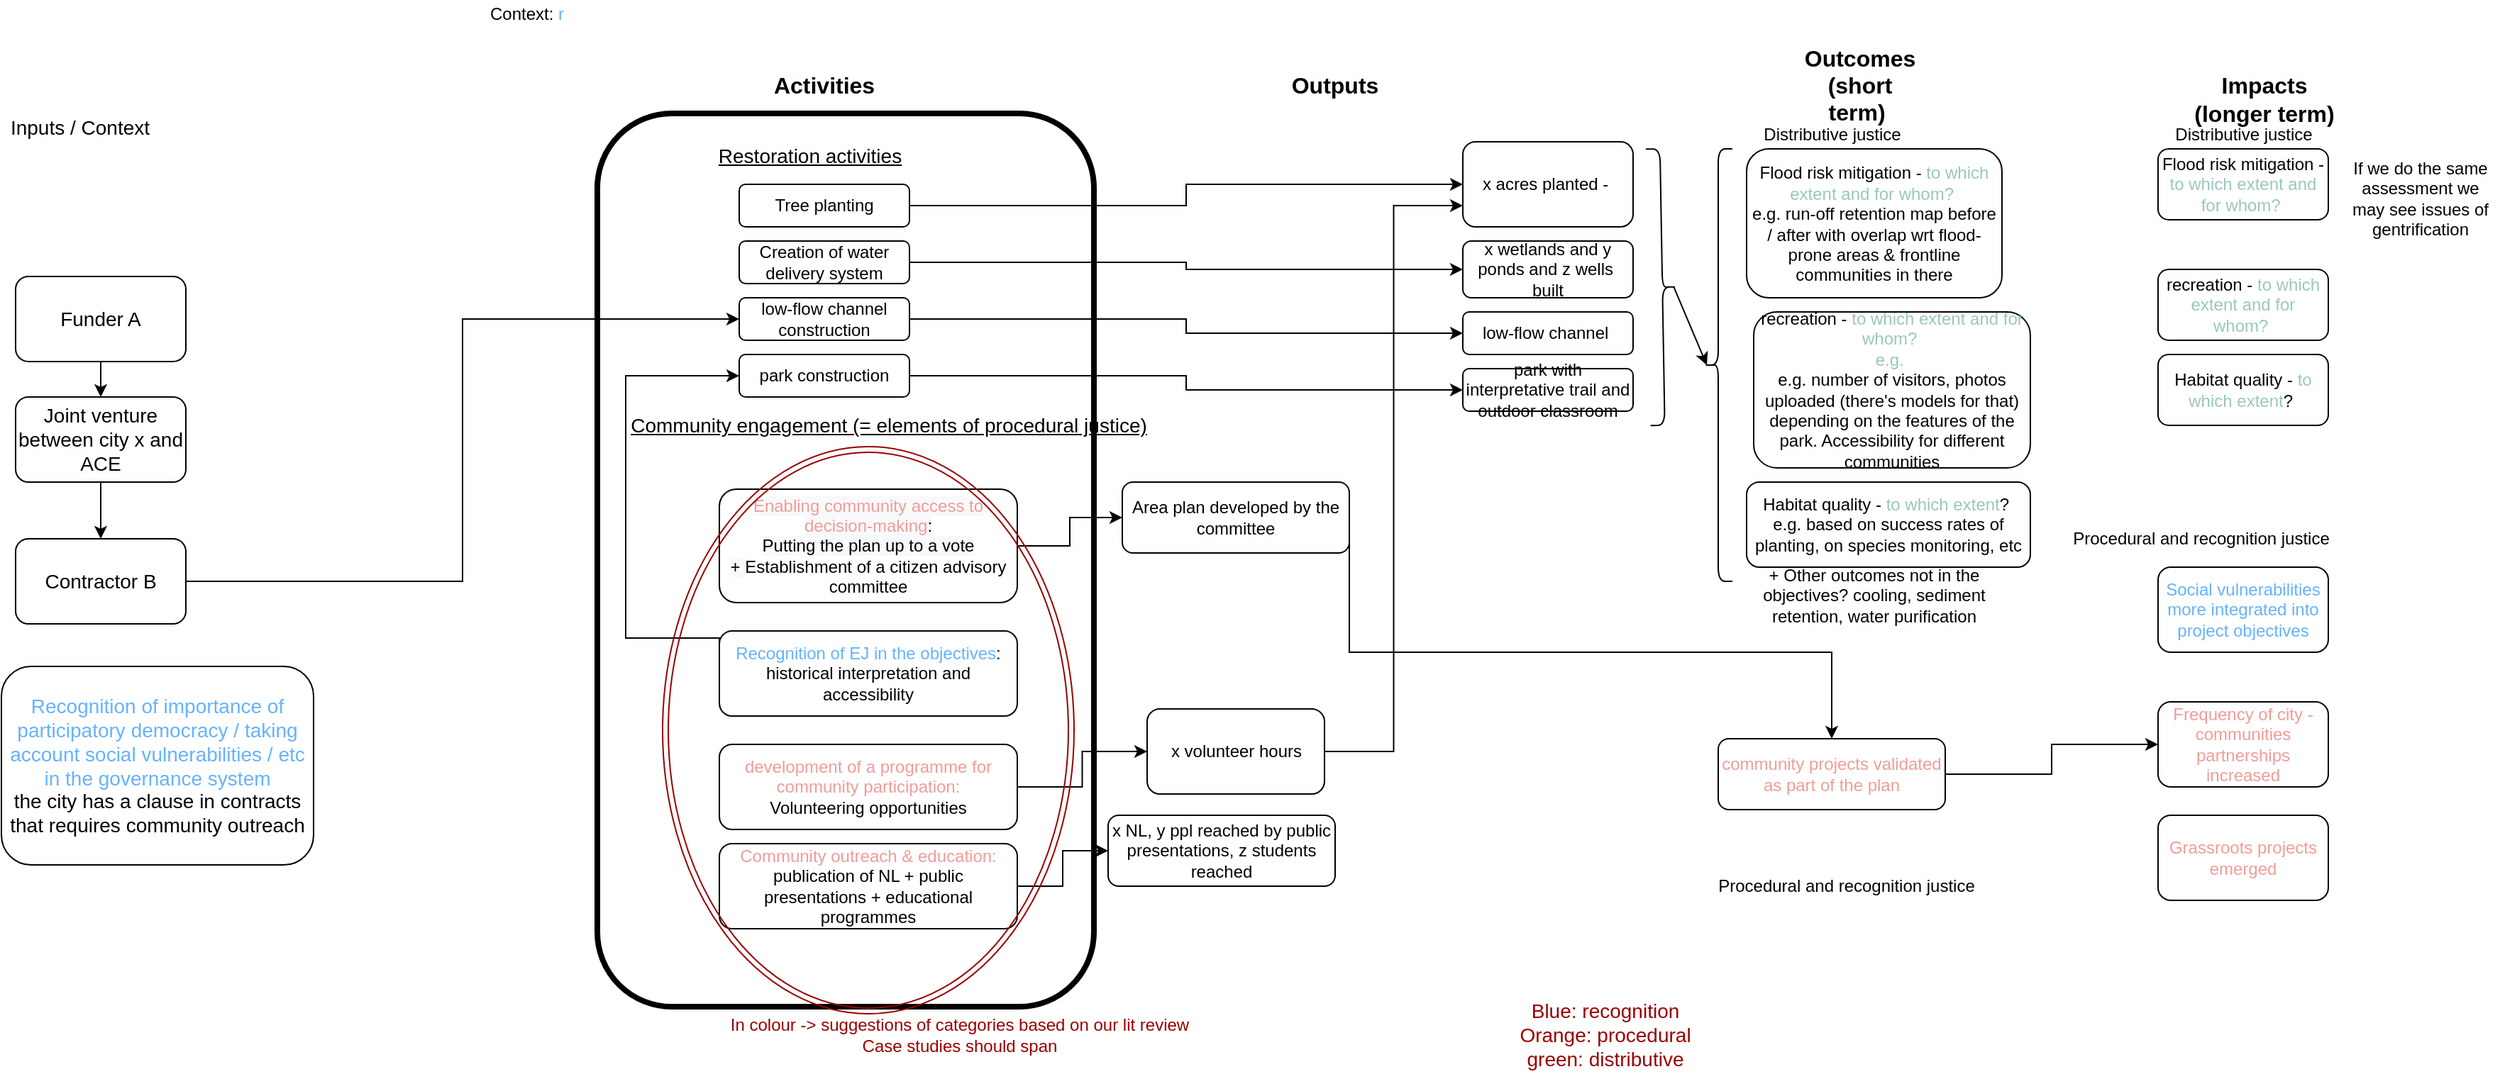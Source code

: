 <mxfile version="13.6.6" type="github">
  <diagram id="vgA6iTGPaxQfXKOa6rfH" name="Page-1">
    <mxGraphModel dx="1576" dy="968" grid="1" gridSize="10" guides="1" tooltips="1" connect="1" arrows="1" fold="1" page="1" pageScale="1" pageWidth="1654" pageHeight="2336" math="0" shadow="0">
      <root>
        <mxCell id="0" />
        <mxCell id="1" parent="0" />
        <mxCell id="vsAwOf1phoWgkUj9JQo5-4" value="" style="rounded=1;whiteSpace=wrap;html=1;fontSize=16;fillColor=none;strokeWidth=4;" vertex="1" parent="1">
          <mxGeometry x="530" y="110" width="350" height="630" as="geometry" />
        </mxCell>
        <mxCell id="OVi4SH4In0DBITWxW0jp-1" value="Activities" style="text;html=1;strokeColor=none;fillColor=none;align=center;verticalAlign=middle;whiteSpace=wrap;rounded=0;fontSize=16;fontStyle=1" parent="1" vertex="1">
          <mxGeometry x="670" y="80" width="40" height="20" as="geometry" />
        </mxCell>
        <mxCell id="OVi4SH4In0DBITWxW0jp-23" style="edgeStyle=orthogonalEdgeStyle;rounded=0;orthogonalLoop=1;jettySize=auto;html=1;exitX=1;exitY=0.5;exitDx=0;exitDy=0;" parent="1" source="OVi4SH4In0DBITWxW0jp-2" target="OVi4SH4In0DBITWxW0jp-16" edge="1">
          <mxGeometry relative="1" as="geometry" />
        </mxCell>
        <mxCell id="OVi4SH4In0DBITWxW0jp-2" value="Tree planting" style="rounded=1;whiteSpace=wrap;html=1;" parent="1" vertex="1">
          <mxGeometry x="630" y="160" width="120" height="30" as="geometry" />
        </mxCell>
        <mxCell id="OVi4SH4In0DBITWxW0jp-3" value="&lt;font style=&quot;font-size: 14px&quot;&gt;&lt;u&gt;Restoration activities&lt;/u&gt;&lt;/font&gt;" style="text;html=1;strokeColor=none;fillColor=none;align=center;verticalAlign=middle;whiteSpace=wrap;rounded=0;" parent="1" vertex="1">
          <mxGeometry x="610" y="130" width="140" height="20" as="geometry" />
        </mxCell>
        <mxCell id="OVi4SH4In0DBITWxW0jp-38" style="edgeStyle=orthogonalEdgeStyle;rounded=0;orthogonalLoop=1;jettySize=auto;html=1;exitX=1;exitY=0.5;exitDx=0;exitDy=0;entryX=0;entryY=0.5;entryDx=0;entryDy=0;" parent="1" source="OVi4SH4In0DBITWxW0jp-4" target="OVi4SH4In0DBITWxW0jp-17" edge="1">
          <mxGeometry relative="1" as="geometry" />
        </mxCell>
        <mxCell id="OVi4SH4In0DBITWxW0jp-4" value="Creation of water delivery system" style="rounded=1;whiteSpace=wrap;html=1;" parent="1" vertex="1">
          <mxGeometry x="630" y="200" width="120" height="30" as="geometry" />
        </mxCell>
        <mxCell id="OVi4SH4In0DBITWxW0jp-36" style="edgeStyle=orthogonalEdgeStyle;rounded=0;orthogonalLoop=1;jettySize=auto;html=1;exitX=1;exitY=0.5;exitDx=0;exitDy=0;entryX=0;entryY=0.5;entryDx=0;entryDy=0;" parent="1" source="OVi4SH4In0DBITWxW0jp-5" target="OVi4SH4In0DBITWxW0jp-18" edge="1">
          <mxGeometry relative="1" as="geometry" />
        </mxCell>
        <mxCell id="OVi4SH4In0DBITWxW0jp-5" value="low-flow channel construction" style="rounded=1;whiteSpace=wrap;html=1;" parent="1" vertex="1">
          <mxGeometry x="630" y="240" width="120" height="30" as="geometry" />
        </mxCell>
        <mxCell id="OVi4SH4In0DBITWxW0jp-34" style="edgeStyle=orthogonalEdgeStyle;rounded=0;orthogonalLoop=1;jettySize=auto;html=1;exitX=1;exitY=0.5;exitDx=0;exitDy=0;" parent="1" source="OVi4SH4In0DBITWxW0jp-6" target="OVi4SH4In0DBITWxW0jp-19" edge="1">
          <mxGeometry relative="1" as="geometry" />
        </mxCell>
        <mxCell id="OVi4SH4In0DBITWxW0jp-6" value="park construction" style="rounded=1;whiteSpace=wrap;html=1;" parent="1" vertex="1">
          <mxGeometry x="630" y="280" width="120" height="30" as="geometry" />
        </mxCell>
        <mxCell id="OVi4SH4In0DBITWxW0jp-7" value="Community engagement (= elements of procedural justice)" style="text;html=1;align=center;verticalAlign=middle;resizable=0;points=[];autosize=1;fontSize=14;fontStyle=4" parent="1" vertex="1">
          <mxGeometry x="545" y="320" width="380" height="20" as="geometry" />
        </mxCell>
        <mxCell id="OVi4SH4In0DBITWxW0jp-25" style="edgeStyle=orthogonalEdgeStyle;rounded=0;orthogonalLoop=1;jettySize=auto;html=1;exitX=1;exitY=0.5;exitDx=0;exitDy=0;entryX=0;entryY=0.5;entryDx=0;entryDy=0;" parent="1" source="OVi4SH4In0DBITWxW0jp-10" target="OVi4SH4In0DBITWxW0jp-20" edge="1">
          <mxGeometry relative="1" as="geometry" />
        </mxCell>
        <mxCell id="OVi4SH4In0DBITWxW0jp-10" value="&lt;span style=&quot;font-family: &amp;#34;helvetica&amp;#34; ; font-size: 12px ; font-style: normal ; font-weight: 400 ; letter-spacing: normal ; text-align: center ; text-indent: 0px ; text-transform: none ; word-spacing: 0px ; background-color: rgb(248 , 249 , 250) ; display: inline ; float: none&quot;&gt;&lt;font color=&quot;#f19c99&quot;&gt;Enabling community access to decision-making&lt;/font&gt;&lt;/span&gt;&lt;span style=&quot;color: rgb(0 , 0 , 0) ; font-family: &amp;#34;helvetica&amp;#34; ; font-size: 12px ; font-style: normal ; font-weight: 400 ; letter-spacing: normal ; text-align: center ; text-indent: 0px ; text-transform: none ; word-spacing: 0px ; background-color: rgb(248 , 249 , 250) ; display: inline ; float: none&quot;&gt;: &lt;br&gt;Putting the plan up to a vote +&amp;nbsp;&lt;/span&gt;Establishment of a citizen advisory committee" style="rounded=1;whiteSpace=wrap;html=1;" parent="1" vertex="1">
          <mxGeometry x="616" y="375" width="210" height="80" as="geometry" />
        </mxCell>
        <mxCell id="OVi4SH4In0DBITWxW0jp-31" style="edgeStyle=orthogonalEdgeStyle;rounded=0;orthogonalLoop=1;jettySize=auto;html=1;exitX=0;exitY=0.5;exitDx=0;exitDy=0;entryX=0;entryY=0.5;entryDx=0;entryDy=0;" parent="1" source="OVi4SH4In0DBITWxW0jp-11" target="OVi4SH4In0DBITWxW0jp-6" edge="1">
          <mxGeometry relative="1" as="geometry">
            <Array as="points">
              <mxPoint x="616" y="480" />
              <mxPoint x="550" y="480" />
              <mxPoint x="550" y="295" />
            </Array>
          </mxGeometry>
        </mxCell>
        <mxCell id="OVi4SH4In0DBITWxW0jp-11" value="&lt;font color=&quot;#66b2ff&quot;&gt;Recognition of EJ in the objectives&lt;/font&gt;: historical interpretation and accessibility" style="rounded=1;whiteSpace=wrap;html=1;" parent="1" vertex="1">
          <mxGeometry x="616" y="475" width="210" height="60" as="geometry" />
        </mxCell>
        <mxCell id="OVi4SH4In0DBITWxW0jp-30" style="edgeStyle=orthogonalEdgeStyle;rounded=0;orthogonalLoop=1;jettySize=auto;html=1;exitX=1;exitY=0.5;exitDx=0;exitDy=0;" parent="1" source="OVi4SH4In0DBITWxW0jp-13" target="OVi4SH4In0DBITWxW0jp-27" edge="1">
          <mxGeometry relative="1" as="geometry" />
        </mxCell>
        <mxCell id="OVi4SH4In0DBITWxW0jp-13" value="&lt;font color=&quot;#f19c99&quot;&gt;development of a programme for community participation:&lt;/font&gt;&lt;br&gt;Volunteering opportunities" style="rounded=1;whiteSpace=wrap;html=1;" parent="1" vertex="1">
          <mxGeometry x="616" y="555" width="210" height="60" as="geometry" />
        </mxCell>
        <mxCell id="OVi4SH4In0DBITWxW0jp-26" style="edgeStyle=orthogonalEdgeStyle;rounded=0;orthogonalLoop=1;jettySize=auto;html=1;exitX=1;exitY=0.5;exitDx=0;exitDy=0;entryX=0;entryY=0.5;entryDx=0;entryDy=0;" parent="1" source="OVi4SH4In0DBITWxW0jp-14" target="OVi4SH4In0DBITWxW0jp-21" edge="1">
          <mxGeometry relative="1" as="geometry" />
        </mxCell>
        <mxCell id="OVi4SH4In0DBITWxW0jp-14" value="&lt;font color=&quot;#f19c99&quot;&gt;Community outreach &amp;amp; education:&lt;/font&gt;&lt;br&gt;publication of NL + public presentations + educational programmes" style="rounded=1;whiteSpace=wrap;html=1;" parent="1" vertex="1">
          <mxGeometry x="616" y="625" width="210" height="60" as="geometry" />
        </mxCell>
        <mxCell id="OVi4SH4In0DBITWxW0jp-15" value="Outputs" style="text;html=1;strokeColor=none;fillColor=none;align=center;verticalAlign=middle;whiteSpace=wrap;rounded=0;fontSize=16;fontStyle=1" parent="1" vertex="1">
          <mxGeometry x="1030" y="80" width="40" height="20" as="geometry" />
        </mxCell>
        <mxCell id="OVi4SH4In0DBITWxW0jp-16" value="x acres planted -&amp;nbsp;" style="rounded=1;whiteSpace=wrap;html=1;" parent="1" vertex="1">
          <mxGeometry x="1140" y="130" width="120" height="60" as="geometry" />
        </mxCell>
        <mxCell id="OVi4SH4In0DBITWxW0jp-17" value="x wetlands and y ponds and z wells&amp;nbsp; built" style="rounded=1;whiteSpace=wrap;html=1;" parent="1" vertex="1">
          <mxGeometry x="1140" y="200" width="120" height="40" as="geometry" />
        </mxCell>
        <mxCell id="OVi4SH4In0DBITWxW0jp-18" value="low-flow channel&amp;nbsp;" style="rounded=1;whiteSpace=wrap;html=1;" parent="1" vertex="1">
          <mxGeometry x="1140" y="250" width="120" height="30" as="geometry" />
        </mxCell>
        <mxCell id="OVi4SH4In0DBITWxW0jp-19" value="park with interpretative trail and outdoor classroom" style="rounded=1;whiteSpace=wrap;html=1;" parent="1" vertex="1">
          <mxGeometry x="1140" y="290" width="120" height="30" as="geometry" />
        </mxCell>
        <mxCell id="OVi4SH4In0DBITWxW0jp-46" style="edgeStyle=orthogonalEdgeStyle;rounded=0;orthogonalLoop=1;jettySize=auto;html=1;exitX=1;exitY=0.5;exitDx=0;exitDy=0;" parent="1" source="OVi4SH4In0DBITWxW0jp-20" target="OVi4SH4In0DBITWxW0jp-45" edge="1">
          <mxGeometry relative="1" as="geometry">
            <Array as="points">
              <mxPoint x="1060" y="490" />
              <mxPoint x="1400" y="490" />
            </Array>
          </mxGeometry>
        </mxCell>
        <mxCell id="OVi4SH4In0DBITWxW0jp-20" value="Area plan developed by the committee" style="rounded=1;whiteSpace=wrap;html=1;" parent="1" vertex="1">
          <mxGeometry x="900" y="370" width="160" height="50" as="geometry" />
        </mxCell>
        <mxCell id="OVi4SH4In0DBITWxW0jp-21" value="x NL, y ppl reached by public presentations, z students reached" style="rounded=1;whiteSpace=wrap;html=1;" parent="1" vertex="1">
          <mxGeometry x="890" y="605" width="160" height="50" as="geometry" />
        </mxCell>
        <mxCell id="OVi4SH4In0DBITWxW0jp-28" style="edgeStyle=orthogonalEdgeStyle;rounded=0;orthogonalLoop=1;jettySize=auto;html=1;exitX=1;exitY=0.5;exitDx=0;exitDy=0;entryX=0;entryY=0.75;entryDx=0;entryDy=0;" parent="1" source="OVi4SH4In0DBITWxW0jp-27" target="OVi4SH4In0DBITWxW0jp-16" edge="1">
          <mxGeometry relative="1" as="geometry" />
        </mxCell>
        <mxCell id="OVi4SH4In0DBITWxW0jp-27" value="x volunteer hours" style="rounded=1;whiteSpace=wrap;html=1;" parent="1" vertex="1">
          <mxGeometry x="917.5" y="530" width="125" height="60" as="geometry" />
        </mxCell>
        <mxCell id="OVi4SH4In0DBITWxW0jp-42" value="Outcomes (short term)&amp;nbsp;" style="text;html=1;strokeColor=none;fillColor=none;align=center;verticalAlign=middle;whiteSpace=wrap;rounded=0;fontSize=16;fontStyle=1" parent="1" vertex="1">
          <mxGeometry x="1380" y="80" width="80" height="20" as="geometry" />
        </mxCell>
        <mxCell id="OVi4SH4In0DBITWxW0jp-44" value="Flood risk mitigation - &lt;font color=&quot;#9ac7bf&quot;&gt;to which extent and for whom?&lt;/font&gt;&amp;nbsp;&lt;br&gt;e.g. run-off retention map before / after with overlap wrt flood-prone areas &amp;amp; frontline communities in there" style="rounded=1;whiteSpace=wrap;html=1;" parent="1" vertex="1">
          <mxGeometry x="1340" y="135" width="180" height="105" as="geometry" />
        </mxCell>
        <mxCell id="OVi4SH4In0DBITWxW0jp-80" style="edgeStyle=orthogonalEdgeStyle;rounded=0;orthogonalLoop=1;jettySize=auto;html=1;exitX=1;exitY=0.5;exitDx=0;exitDy=0;entryX=0;entryY=0.5;entryDx=0;entryDy=0;" parent="1" source="OVi4SH4In0DBITWxW0jp-45" target="OVi4SH4In0DBITWxW0jp-73" edge="1">
          <mxGeometry relative="1" as="geometry" />
        </mxCell>
        <mxCell id="OVi4SH4In0DBITWxW0jp-45" value="&lt;font color=&quot;#f19c99&quot;&gt;community projects validated as part of the plan&lt;/font&gt;" style="rounded=1;whiteSpace=wrap;html=1;" parent="1" vertex="1">
          <mxGeometry x="1320" y="551" width="160" height="50" as="geometry" />
        </mxCell>
        <mxCell id="OVi4SH4In0DBITWxW0jp-47" value="recreation - &lt;font color=&quot;#9ac7bf&quot;&gt;to which extent and for whom?&amp;nbsp;&lt;/font&gt;&lt;br&gt;&lt;font color=&quot;#9ac7bf&quot;&gt;e.g.&amp;nbsp;&lt;/font&gt;&lt;br&gt;e.g. number of visitors, photos uploaded (there&#39;s models for that) depending on the features of the park. Accessibility for different communities" style="rounded=1;whiteSpace=wrap;html=1;" parent="1" vertex="1">
          <mxGeometry x="1345" y="250" width="195" height="110" as="geometry" />
        </mxCell>
        <mxCell id="OVi4SH4In0DBITWxW0jp-48" value="Habitat quality - &lt;font color=&quot;#9ac7bf&quot;&gt;to which extent&lt;/font&gt;?&amp;nbsp;&lt;br&gt;e.g. based on success rates of planting, on species monitoring, etc" style="rounded=1;whiteSpace=wrap;html=1;" parent="1" vertex="1">
          <mxGeometry x="1340" y="370" width="200" height="60" as="geometry" />
        </mxCell>
        <mxCell id="OVi4SH4In0DBITWxW0jp-51" value="Distributive justice" style="text;html=1;align=center;verticalAlign=middle;resizable=0;points=[];autosize=1;" parent="1" vertex="1">
          <mxGeometry x="1345" y="115" width="110" height="20" as="geometry" />
        </mxCell>
        <mxCell id="OVi4SH4In0DBITWxW0jp-54" value="Impacts (longer term)" style="text;html=1;strokeColor=none;fillColor=none;align=center;verticalAlign=middle;whiteSpace=wrap;rounded=0;fontSize=16;fontStyle=1" parent="1" vertex="1">
          <mxGeometry x="1650" y="90" width="110" height="20" as="geometry" />
        </mxCell>
        <mxCell id="OVi4SH4In0DBITWxW0jp-55" value="" style="shape=curlyBracket;whiteSpace=wrap;html=1;rounded=1;strokeColor=#000000;" parent="1" vertex="1">
          <mxGeometry x="1310" y="135" width="20" height="305" as="geometry" />
        </mxCell>
        <mxCell id="OVi4SH4In0DBITWxW0jp-56" value="" style="shape=curlyBracket;whiteSpace=wrap;html=1;rounded=1;strokeColor=#000000;rotation=-181;size=0.5;" parent="1" vertex="1">
          <mxGeometry x="1270.65" y="134.99" width="20" height="195" as="geometry" />
        </mxCell>
        <mxCell id="OVi4SH4In0DBITWxW0jp-57" value="" style="endArrow=classic;html=1;entryX=0.1;entryY=0.5;entryDx=0;entryDy=0;entryPerimeter=0;exitX=0.1;exitY=0.5;exitDx=0;exitDy=0;exitPerimeter=0;" parent="1" source="OVi4SH4In0DBITWxW0jp-56" target="OVi4SH4In0DBITWxW0jp-55" edge="1">
          <mxGeometry width="50" height="50" relative="1" as="geometry">
            <mxPoint x="1290.65" y="231.91" as="sourcePoint" />
            <mxPoint x="1370.65" y="231.91" as="targetPoint" />
          </mxGeometry>
        </mxCell>
        <mxCell id="OVi4SH4In0DBITWxW0jp-60" value="Flood risk mitigation - &lt;font color=&quot;#9ac7bf&quot;&gt;to which extent and for whom?&lt;/font&gt;&amp;nbsp;" style="rounded=1;whiteSpace=wrap;html=1;" parent="1" vertex="1">
          <mxGeometry x="1630" y="134.99" width="120" height="50" as="geometry" />
        </mxCell>
        <mxCell id="OVi4SH4In0DBITWxW0jp-61" value="recreation - &lt;font color=&quot;#9ac7bf&quot;&gt;to which extent and for whom?&amp;nbsp;&lt;/font&gt;" style="rounded=1;whiteSpace=wrap;html=1;" parent="1" vertex="1">
          <mxGeometry x="1630" y="219.99" width="120" height="50" as="geometry" />
        </mxCell>
        <mxCell id="OVi4SH4In0DBITWxW0jp-62" value="Habitat quality - &lt;font color=&quot;#9ac7bf&quot;&gt;to which extent&lt;/font&gt;?&amp;nbsp;" style="rounded=1;whiteSpace=wrap;html=1;" parent="1" vertex="1">
          <mxGeometry x="1630" y="279.99" width="120" height="50" as="geometry" />
        </mxCell>
        <mxCell id="OVi4SH4In0DBITWxW0jp-63" value="Distributive justice" style="text;html=1;align=center;verticalAlign=middle;resizable=0;points=[];autosize=1;" parent="1" vertex="1">
          <mxGeometry x="1635" y="114.99" width="110" height="20" as="geometry" />
        </mxCell>
        <mxCell id="OVi4SH4In0DBITWxW0jp-66" value="If we do the same assessment we may see issues of gentrification" style="text;html=1;strokeColor=none;fillColor=none;align=center;verticalAlign=middle;whiteSpace=wrap;rounded=0;" parent="1" vertex="1">
          <mxGeometry x="1760" y="160" width="110" height="20" as="geometry" />
        </mxCell>
        <mxCell id="OVi4SH4In0DBITWxW0jp-72" value="+ Other outcomes not in the objectives? cooling, sediment retention, water purification" style="text;html=1;strokeColor=none;fillColor=none;align=center;verticalAlign=middle;whiteSpace=wrap;rounded=0;" parent="1" vertex="1">
          <mxGeometry x="1345" y="440" width="170" height="20" as="geometry" />
        </mxCell>
        <mxCell id="OVi4SH4In0DBITWxW0jp-73" value="&lt;font color=&quot;#f19c99&quot;&gt;Frequency of city - communities partnerships increased&lt;/font&gt;" style="rounded=1;whiteSpace=wrap;html=1;strokeColor=#000000;" parent="1" vertex="1">
          <mxGeometry x="1630" y="525" width="120" height="60" as="geometry" />
        </mxCell>
        <mxCell id="OVi4SH4In0DBITWxW0jp-75" value="&lt;font color=&quot;#66b2ff&quot;&gt;Social vulnerabilities more integrated into project objectives&lt;/font&gt;" style="rounded=1;whiteSpace=wrap;html=1;strokeColor=#000000;" parent="1" vertex="1">
          <mxGeometry x="1630" y="430" width="120" height="60" as="geometry" />
        </mxCell>
        <mxCell id="OVi4SH4In0DBITWxW0jp-77" value="&lt;div&gt;In colour -&amp;gt; suggestions of categories based on our lit review&lt;/div&gt;&lt;div&gt;Case studies should span&lt;br&gt;&lt;/div&gt;" style="text;html=1;align=center;verticalAlign=middle;resizable=0;points=[];autosize=1;fontColor=#990000;" parent="1" vertex="1">
          <mxGeometry x="615" y="745" width="340" height="30" as="geometry" />
        </mxCell>
        <mxCell id="OVi4SH4In0DBITWxW0jp-78" value="Context:&lt;font color=&quot;#66b2ff&quot;&gt; r&lt;/font&gt;" style="text;html=1;align=center;verticalAlign=middle;resizable=0;points=[];autosize=1;" parent="1" vertex="1">
          <mxGeometry x="445" y="30" width="70" height="20" as="geometry" />
        </mxCell>
        <mxCell id="OVi4SH4In0DBITWxW0jp-81" value="&lt;font color=&quot;#f19c99&quot;&gt;Grassroots projects emerged&lt;/font&gt;" style="rounded=1;whiteSpace=wrap;html=1;strokeColor=#000000;" parent="1" vertex="1">
          <mxGeometry x="1630" y="605" width="120" height="60" as="geometry" />
        </mxCell>
        <mxCell id="vsAwOf1phoWgkUj9JQo5-1" value="Procedural and recognition justice" style="text;html=1;align=center;verticalAlign=middle;resizable=0;points=[];autosize=1;" vertex="1" parent="1">
          <mxGeometry x="1560" y="400" width="200" height="20" as="geometry" />
        </mxCell>
        <mxCell id="vsAwOf1phoWgkUj9JQo5-3" value="Procedural and recognition justice" style="text;html=1;align=center;verticalAlign=middle;resizable=0;points=[];autosize=1;" vertex="1" parent="1">
          <mxGeometry x="1310" y="645" width="200" height="20" as="geometry" />
        </mxCell>
        <mxCell id="OVi4SH4In0DBITWxW0jp-76" value="" style="ellipse;shape=doubleEllipse;whiteSpace=wrap;html=1;fillColor=none;fontColor=#990000;strokeColor=#990000;" parent="1" vertex="1">
          <mxGeometry x="576" y="345" width="290" height="400" as="geometry" />
        </mxCell>
        <mxCell id="vsAwOf1phoWgkUj9JQo5-6" value="&lt;div&gt;Blue: recognition&lt;/div&gt;&lt;div&gt;Orange: procedural&lt;/div&gt;&lt;div&gt;green: distributive&lt;br&gt;&lt;/div&gt;" style="text;html=1;align=center;verticalAlign=middle;resizable=0;points=[];autosize=1;fontSize=14;fontColor=#990000;" vertex="1" parent="1">
          <mxGeometry x="1170" y="730" width="140" height="60" as="geometry" />
        </mxCell>
        <mxCell id="vsAwOf1phoWgkUj9JQo5-8" value="Inputs / Context" style="text;html=1;align=center;verticalAlign=middle;resizable=0;points=[];autosize=1;fontSize=14;" vertex="1" parent="1">
          <mxGeometry x="110" y="110" width="110" height="20" as="geometry" />
        </mxCell>
        <mxCell id="vsAwOf1phoWgkUj9JQo5-15" style="edgeStyle=orthogonalEdgeStyle;rounded=0;orthogonalLoop=1;jettySize=auto;html=1;exitX=0.5;exitY=1;exitDx=0;exitDy=0;entryX=0.5;entryY=0;entryDx=0;entryDy=0;fontSize=14;fontColor=#000000;" edge="1" parent="1" source="vsAwOf1phoWgkUj9JQo5-9" target="vsAwOf1phoWgkUj9JQo5-10">
          <mxGeometry relative="1" as="geometry" />
        </mxCell>
        <mxCell id="vsAwOf1phoWgkUj9JQo5-9" value="Funder A" style="rounded=1;whiteSpace=wrap;html=1;strokeWidth=1;fillColor=none;fontSize=14;fontColor=#000000;" vertex="1" parent="1">
          <mxGeometry x="120" y="225" width="120" height="60" as="geometry" />
        </mxCell>
        <mxCell id="vsAwOf1phoWgkUj9JQo5-16" style="edgeStyle=orthogonalEdgeStyle;rounded=0;orthogonalLoop=1;jettySize=auto;html=1;exitX=0.5;exitY=1;exitDx=0;exitDy=0;entryX=0.5;entryY=0;entryDx=0;entryDy=0;fontSize=14;fontColor=#000000;" edge="1" parent="1" source="vsAwOf1phoWgkUj9JQo5-10" target="vsAwOf1phoWgkUj9JQo5-11">
          <mxGeometry relative="1" as="geometry" />
        </mxCell>
        <mxCell id="vsAwOf1phoWgkUj9JQo5-10" value="Joint venture between city x and ACE" style="rounded=1;whiteSpace=wrap;html=1;strokeWidth=1;fillColor=none;fontSize=14;fontColor=#000000;" vertex="1" parent="1">
          <mxGeometry x="120" y="310" width="120" height="60" as="geometry" />
        </mxCell>
        <mxCell id="vsAwOf1phoWgkUj9JQo5-17" style="edgeStyle=orthogonalEdgeStyle;rounded=0;orthogonalLoop=1;jettySize=auto;html=1;exitX=1;exitY=0.5;exitDx=0;exitDy=0;entryX=0;entryY=0.5;entryDx=0;entryDy=0;fontSize=14;fontColor=#000000;" edge="1" parent="1" source="vsAwOf1phoWgkUj9JQo5-11" target="OVi4SH4In0DBITWxW0jp-5">
          <mxGeometry relative="1" as="geometry" />
        </mxCell>
        <mxCell id="vsAwOf1phoWgkUj9JQo5-11" value="Contractor B" style="rounded=1;whiteSpace=wrap;html=1;strokeWidth=1;fillColor=none;fontSize=14;fontColor=#000000;" vertex="1" parent="1">
          <mxGeometry x="120" y="410" width="120" height="60" as="geometry" />
        </mxCell>
        <mxCell id="vsAwOf1phoWgkUj9JQo5-12" value="&lt;font color=&quot;#66b2ff&quot;&gt;Recognition of importance of participatory democracy / taking account social vulnerabilities / etc in the governance system&lt;/font&gt;&lt;br&gt;the city has a clause in contracts that requires community outreach" style="rounded=1;whiteSpace=wrap;html=1;strokeWidth=1;fillColor=none;fontSize=14;fontColor=#000000;" vertex="1" parent="1">
          <mxGeometry x="110" y="500" width="220" height="140" as="geometry" />
        </mxCell>
      </root>
    </mxGraphModel>
  </diagram>
</mxfile>
